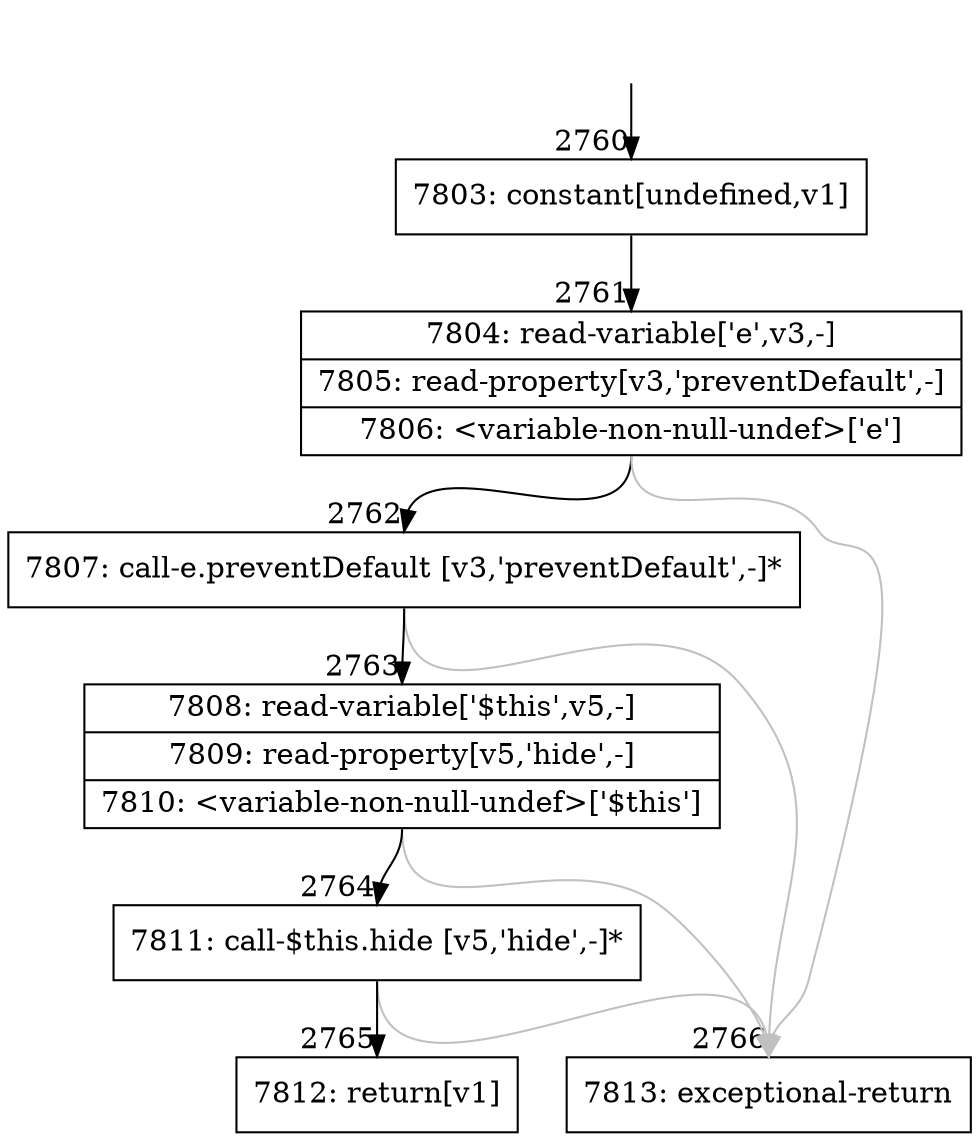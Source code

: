 digraph {
rankdir="TD"
BB_entry215[shape=none,label=""];
BB_entry215 -> BB2760 [tailport=s, headport=n, headlabel="    2760"]
BB2760 [shape=record label="{7803: constant[undefined,v1]}" ] 
BB2760 -> BB2761 [tailport=s, headport=n, headlabel="      2761"]
BB2761 [shape=record label="{7804: read-variable['e',v3,-]|7805: read-property[v3,'preventDefault',-]|7806: \<variable-non-null-undef\>['e']}" ] 
BB2761 -> BB2762 [tailport=s, headport=n, headlabel="      2762"]
BB2761 -> BB2766 [tailport=s, headport=n, color=gray, headlabel="      2766"]
BB2762 [shape=record label="{7807: call-e.preventDefault [v3,'preventDefault',-]*}" ] 
BB2762 -> BB2763 [tailport=s, headport=n, headlabel="      2763"]
BB2762 -> BB2766 [tailport=s, headport=n, color=gray]
BB2763 [shape=record label="{7808: read-variable['$this',v5,-]|7809: read-property[v5,'hide',-]|7810: \<variable-non-null-undef\>['$this']}" ] 
BB2763 -> BB2764 [tailport=s, headport=n, headlabel="      2764"]
BB2763 -> BB2766 [tailport=s, headport=n, color=gray]
BB2764 [shape=record label="{7811: call-$this.hide [v5,'hide',-]*}" ] 
BB2764 -> BB2765 [tailport=s, headport=n, headlabel="      2765"]
BB2764 -> BB2766 [tailport=s, headport=n, color=gray]
BB2765 [shape=record label="{7812: return[v1]}" ] 
BB2766 [shape=record label="{7813: exceptional-return}" ] 
//#$~ 2158
}
